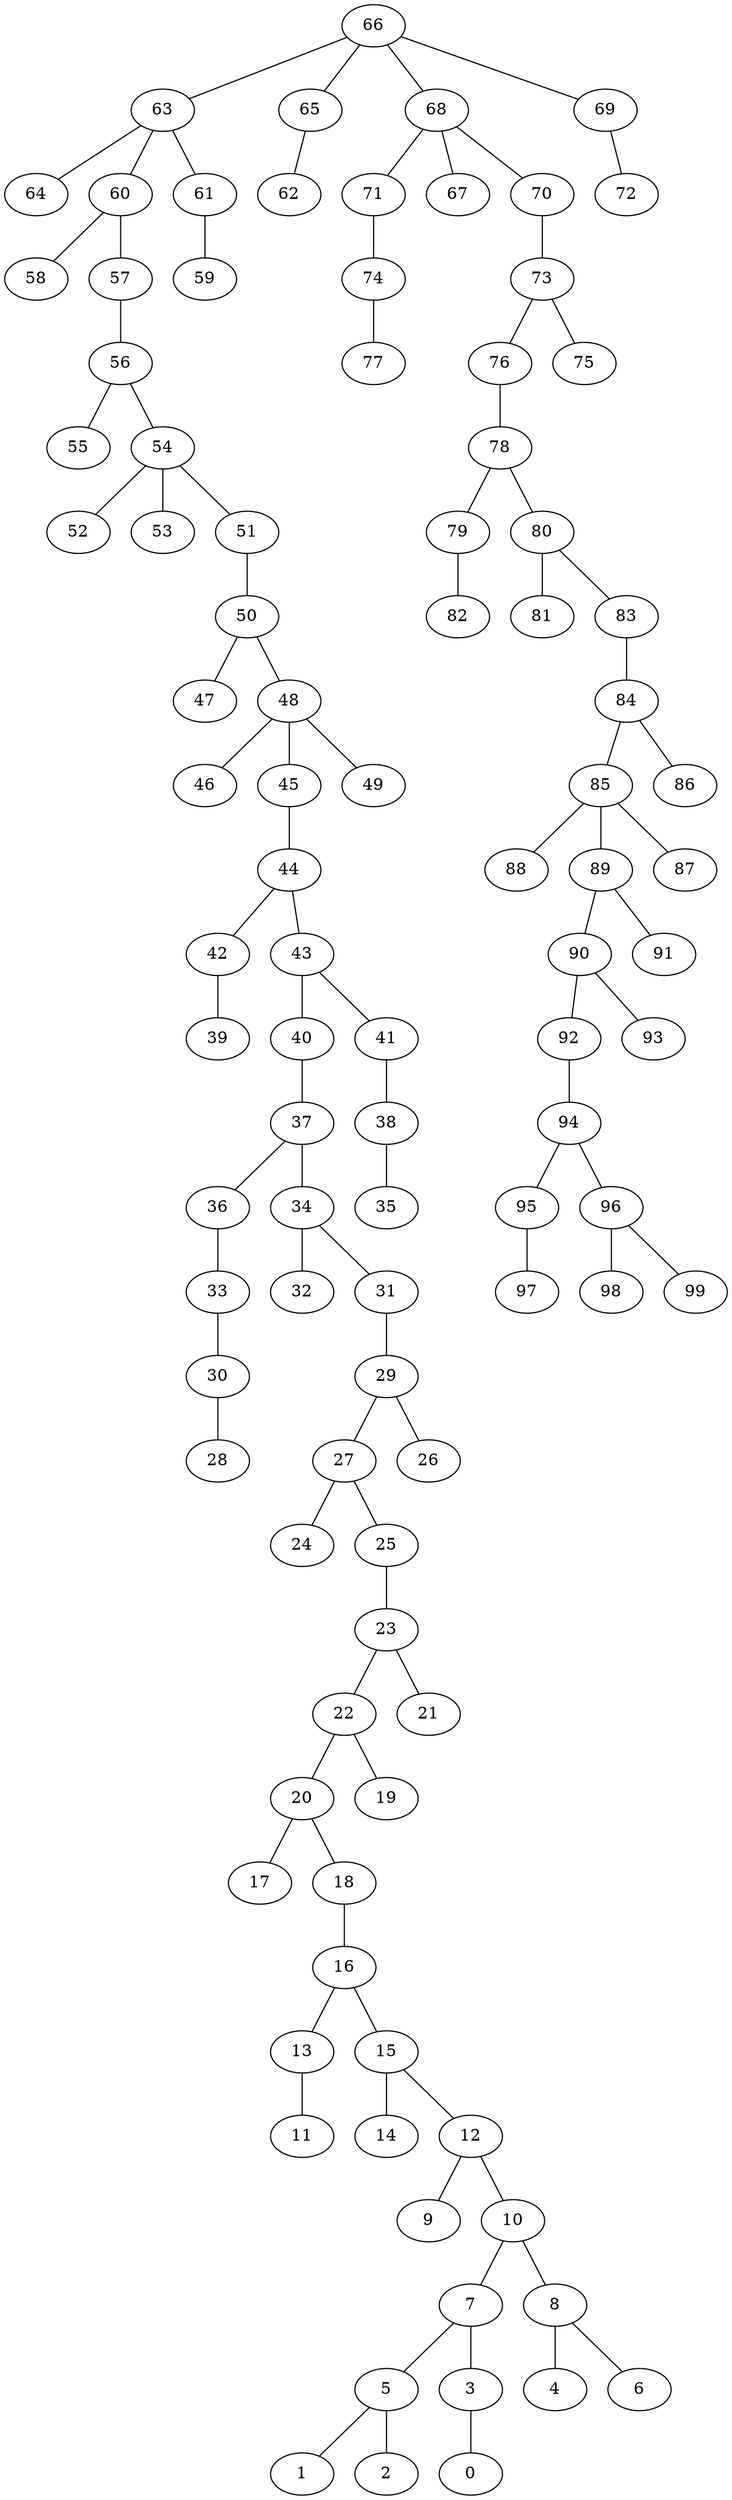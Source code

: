 graph G {
"79";
"5";
"4";
"37";
"88";
"27";
"1";
"33";
"52";
"90";
"62";
"92";
"9";
"13";
"7";
"66";
"84";
"26";
"81";
"17";
"63";
"40";
"93";
"6";
"24";
"3";
"14";
"16";
"64";
"42";
"65";
"35";
"91";
"94";
"36";
"22";
"50";
"30";
"28";
"68";
"89";
"47";
"59";
"83";
"46";
"72";
"39";
"41";
"74";
"15";
"98";
"10";
"78";
"53";
"82";
"56";
"44";
"25";
"95";
"76";
"38";
"73";
"48";
"32";
"75";
"45";
"69";
"20";
"0";
"55";
"60";
"29";
"43";
"49";
"77";
"11";
"18";
"71";
"80";
"99";
"85";
"58";
"23";
"57";
"61";
"96";
"86";
"97";
"67";
"21";
"19";
"34";
"2";
"31";
"8";
"70";
"54";
"87";
"51";
"12";
    "36" -- "33";
    "7" -- "5";
    "83" -- "84";
    "25" -- "23";
    "63" -- "61";
    "34" -- "32";
    "61" -- "59";
    "78" -- "80";
    "94" -- "96";
    "89" -- "90";
    "63" -- "64";
    "18" -- "16";
    "27" -- "25";
    "60" -- "57";
    "60" -- "58";
    "68" -- "70";
    "68" -- "67";
    "13" -- "11";
    "73" -- "75";
    "43" -- "40";
    "80" -- "83";
    "85" -- "89";
    "37" -- "36";
    "85" -- "87";
    "56" -- "54";
    "29" -- "27";
    "66" -- "68";
    "42" -- "39";
    "66" -- "69";
    "65" -- "62";
    "84" -- "85";
    "84" -- "86";
    "45" -- "44";
    "50" -- "48";
    "37" -- "34";
    "63" -- "60";
    "10" -- "7";
    "54" -- "51";
    "15" -- "12";
    "12" -- "10";
    "66" -- "63";
    "74" -- "77";
    "12" -- "9";
    "22" -- "20";
    "8" -- "4";
    "33" -- "30";
    "29" -- "26";
    "90" -- "92";
    "16" -- "15";
    "80" -- "81";
    "23" -- "22";
    "57" -- "56";
    "50" -- "47";
    "38" -- "35";
    "20" -- "18";
    "54" -- "53";
    "16" -- "13";
    "69" -- "72";
    "79" -- "82";
    "7" -- "3";
    "66" -- "65";
    "41" -- "38";
    "5" -- "1";
    "48" -- "49";
    "44" -- "43";
    "78" -- "79";
    "70" -- "73";
    "31" -- "29";
    "51" -- "50";
    "44" -- "42";
    "89" -- "91";
    "96" -- "98";
    "23" -- "21";
    "90" -- "93";
    "85" -- "88";
    "43" -- "41";
    "10" -- "8";
    "96" -- "99";
    "3" -- "0";
    "76" -- "78";
    "73" -- "76";
    "68" -- "71";
    "40" -- "37";
    "95" -- "97";
    "71" -- "74";
    "5" -- "2";
    "54" -- "52";
    "30" -- "28";
    "92" -- "94";
    "48" -- "45";
    "27" -- "24";
    "34" -- "31";
    "56" -- "55";
    "94" -- "95";
    "20" -- "17";
    "8" -- "6";
    "15" -- "14";
    "48" -- "46";
    "22" -- "19";
}
